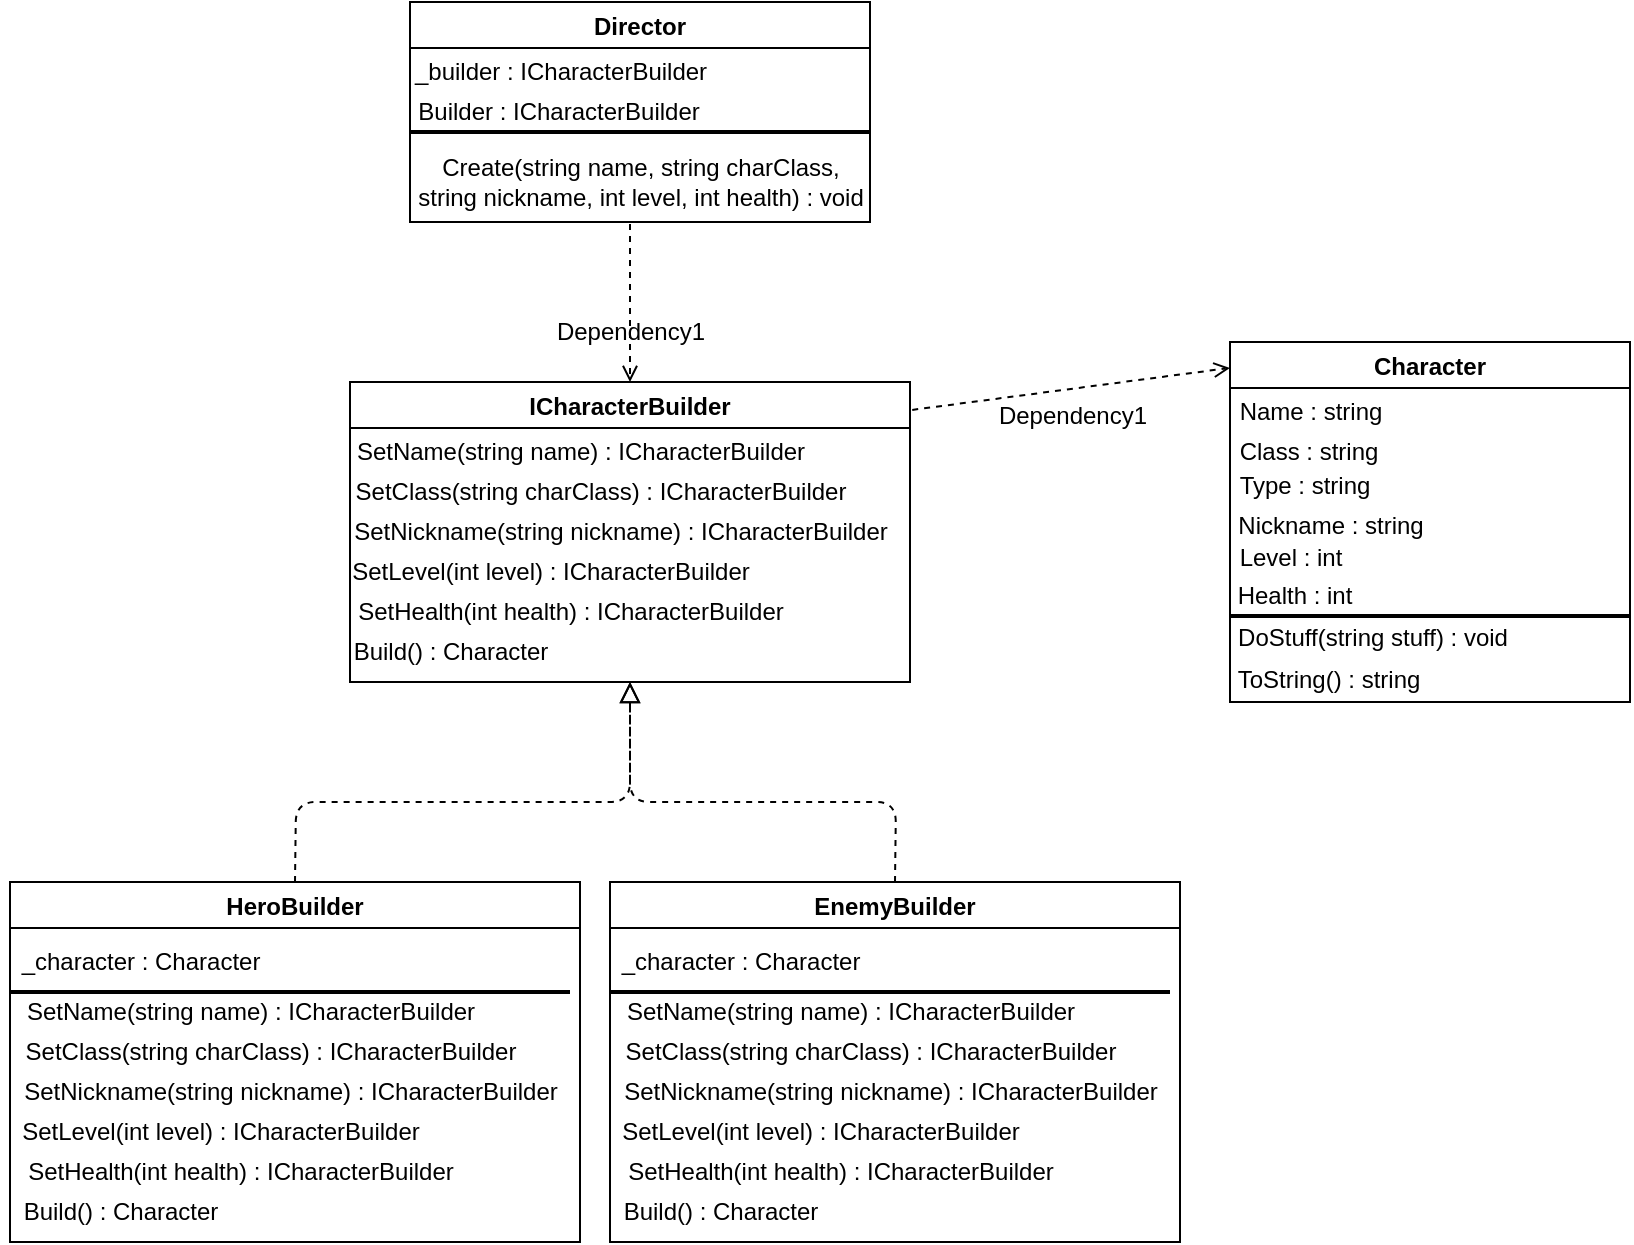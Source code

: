 <mxfile>
    <diagram id="rK07Cq7LHnfbDZBeHPGz" name="Page-1">
        <mxGraphModel dx="1934" dy="1747" grid="1" gridSize="10" guides="1" tooltips="1" connect="1" arrows="1" fold="1" page="1" pageScale="1" pageWidth="850" pageHeight="1100" math="0" shadow="0">
            <root>
                <mxCell id="0"/>
                <mxCell id="1" parent="0"/>
                <mxCell id="2" value="ICharacterBuilder" style="swimlane;" vertex="1" parent="1">
                    <mxGeometry x="170" y="70" width="280" height="150" as="geometry"/>
                </mxCell>
                <mxCell id="3" value="SetName(string name) : ICharacterBuilder" style="text;html=1;align=center;verticalAlign=middle;resizable=0;points=[];autosize=1;strokeColor=none;fillColor=none;" vertex="1" parent="2">
                    <mxGeometry x="-10" y="20" width="250" height="30" as="geometry"/>
                </mxCell>
                <mxCell id="4" value="SetClass(string charClass) : ICharacterBuilder" style="text;html=1;align=center;verticalAlign=middle;resizable=0;points=[];autosize=1;strokeColor=none;fillColor=none;" vertex="1" parent="2">
                    <mxGeometry x="-10" y="40" width="270" height="30" as="geometry"/>
                </mxCell>
                <mxCell id="5" value="SetNickname(string nickname) : ICharacterBuilder" style="text;html=1;align=center;verticalAlign=middle;resizable=0;points=[];autosize=1;strokeColor=none;fillColor=none;" vertex="1" parent="2">
                    <mxGeometry x="-10" y="60" width="290" height="30" as="geometry"/>
                </mxCell>
                <mxCell id="6" value="SetLevel(int level) : ICharacterBuilder" style="text;html=1;align=center;verticalAlign=middle;resizable=0;points=[];autosize=1;strokeColor=none;fillColor=none;" vertex="1" parent="2">
                    <mxGeometry x="-10" y="80" width="220" height="30" as="geometry"/>
                </mxCell>
                <mxCell id="7" value="SetHealth(int health) : ICharacterBuilder" style="text;html=1;align=center;verticalAlign=middle;resizable=0;points=[];autosize=1;strokeColor=none;fillColor=none;" vertex="1" parent="2">
                    <mxGeometry x="-10" y="100" width="240" height="30" as="geometry"/>
                </mxCell>
                <mxCell id="8" value="Build() : Character" style="text;html=1;align=center;verticalAlign=middle;resizable=0;points=[];autosize=1;strokeColor=none;fillColor=none;" vertex="1" parent="2">
                    <mxGeometry x="-10" y="120" width="120" height="30" as="geometry"/>
                </mxCell>
                <mxCell id="9" value="HeroBuilder" style="swimlane;" vertex="1" parent="1">
                    <mxGeometry y="320" width="285" height="180" as="geometry"/>
                </mxCell>
                <mxCell id="10" value="_character : Character" style="text;html=1;align=center;verticalAlign=middle;resizable=0;points=[];autosize=1;strokeColor=none;fillColor=none;" vertex="1" parent="9">
                    <mxGeometry x="-5" y="25" width="140" height="30" as="geometry"/>
                </mxCell>
                <mxCell id="12" value="SetName(string name) : ICharacterBuilder" style="text;html=1;align=center;verticalAlign=middle;resizable=0;points=[];autosize=1;strokeColor=none;fillColor=none;" vertex="1" parent="9">
                    <mxGeometry x="-5" y="50" width="250" height="30" as="geometry"/>
                </mxCell>
                <mxCell id="13" value="SetClass(string charClass) : ICharacterBuilder" style="text;html=1;align=center;verticalAlign=middle;resizable=0;points=[];autosize=1;strokeColor=none;fillColor=none;" vertex="1" parent="9">
                    <mxGeometry x="-5" y="70" width="270" height="30" as="geometry"/>
                </mxCell>
                <mxCell id="14" value="SetNickname(string nickname) : ICharacterBuilder" style="text;html=1;align=center;verticalAlign=middle;resizable=0;points=[];autosize=1;strokeColor=none;fillColor=none;" vertex="1" parent="9">
                    <mxGeometry x="-5" y="90" width="290" height="30" as="geometry"/>
                </mxCell>
                <mxCell id="15" value="SetLevel(int level) : ICharacterBuilder" style="text;html=1;align=center;verticalAlign=middle;resizable=0;points=[];autosize=1;strokeColor=none;fillColor=none;" vertex="1" parent="9">
                    <mxGeometry x="-5" y="110" width="220" height="30" as="geometry"/>
                </mxCell>
                <mxCell id="16" value="SetHealth(int health) : ICharacterBuilder" style="text;html=1;align=center;verticalAlign=middle;resizable=0;points=[];autosize=1;strokeColor=none;fillColor=none;" vertex="1" parent="9">
                    <mxGeometry x="-5" y="130" width="240" height="30" as="geometry"/>
                </mxCell>
                <mxCell id="17" value="Build() : Character" style="text;html=1;align=center;verticalAlign=middle;resizable=0;points=[];autosize=1;strokeColor=none;fillColor=none;" vertex="1" parent="9">
                    <mxGeometry x="-5" y="150" width="120" height="30" as="geometry"/>
                </mxCell>
                <mxCell id="18" value="" style="line;strokeWidth=2;html=1;" vertex="1" parent="9">
                    <mxGeometry y="50" width="280" height="10" as="geometry"/>
                </mxCell>
                <mxCell id="19" value="EnemyBuilder" style="swimlane;" vertex="1" parent="1">
                    <mxGeometry x="300" y="320" width="285" height="180" as="geometry"/>
                </mxCell>
                <mxCell id="20" value="_character : Character" style="text;html=1;align=center;verticalAlign=middle;resizable=0;points=[];autosize=1;strokeColor=none;fillColor=none;" vertex="1" parent="19">
                    <mxGeometry x="-5" y="25" width="140" height="30" as="geometry"/>
                </mxCell>
                <mxCell id="21" value="SetName(string name) : ICharacterBuilder" style="text;html=1;align=center;verticalAlign=middle;resizable=0;points=[];autosize=1;strokeColor=none;fillColor=none;" vertex="1" parent="19">
                    <mxGeometry x="-5" y="50" width="250" height="30" as="geometry"/>
                </mxCell>
                <mxCell id="22" value="SetClass(string charClass) : ICharacterBuilder" style="text;html=1;align=center;verticalAlign=middle;resizable=0;points=[];autosize=1;strokeColor=none;fillColor=none;" vertex="1" parent="19">
                    <mxGeometry x="-5" y="70" width="270" height="30" as="geometry"/>
                </mxCell>
                <mxCell id="23" value="SetNickname(string nickname) : ICharacterBuilder" style="text;html=1;align=center;verticalAlign=middle;resizable=0;points=[];autosize=1;strokeColor=none;fillColor=none;" vertex="1" parent="19">
                    <mxGeometry x="-5" y="90" width="290" height="30" as="geometry"/>
                </mxCell>
                <mxCell id="24" value="SetLevel(int level) : ICharacterBuilder" style="text;html=1;align=center;verticalAlign=middle;resizable=0;points=[];autosize=1;strokeColor=none;fillColor=none;" vertex="1" parent="19">
                    <mxGeometry x="-5" y="110" width="220" height="30" as="geometry"/>
                </mxCell>
                <mxCell id="25" value="SetHealth(int health) : ICharacterBuilder" style="text;html=1;align=center;verticalAlign=middle;resizable=0;points=[];autosize=1;strokeColor=none;fillColor=none;" vertex="1" parent="19">
                    <mxGeometry x="-5" y="130" width="240" height="30" as="geometry"/>
                </mxCell>
                <mxCell id="26" value="Build() : Character" style="text;html=1;align=center;verticalAlign=middle;resizable=0;points=[];autosize=1;strokeColor=none;fillColor=none;" vertex="1" parent="19">
                    <mxGeometry x="-5" y="150" width="120" height="30" as="geometry"/>
                </mxCell>
                <mxCell id="27" value="" style="line;strokeWidth=2;html=1;" vertex="1" parent="19">
                    <mxGeometry y="50" width="280" height="10" as="geometry"/>
                </mxCell>
                <mxCell id="29" value="" style="endArrow=block;startArrow=none;endFill=0;startFill=0;endSize=8;html=1;verticalAlign=bottom;dashed=1;labelBackgroundColor=none;exitX=0.5;exitY=0;exitDx=0;exitDy=0;entryX=0.5;entryY=1;entryDx=0;entryDy=0;" edge="1" parent="1" source="9" target="2">
                    <mxGeometry width="160" relative="1" as="geometry">
                        <mxPoint x="220" y="330" as="sourcePoint"/>
                        <mxPoint x="380" y="330" as="targetPoint"/>
                        <Array as="points">
                            <mxPoint x="143" y="280"/>
                            <mxPoint x="310" y="280"/>
                        </Array>
                    </mxGeometry>
                </mxCell>
                <mxCell id="30" value="" style="endArrow=block;startArrow=none;endFill=0;startFill=0;endSize=8;html=1;verticalAlign=bottom;dashed=1;labelBackgroundColor=none;exitX=0.5;exitY=0;exitDx=0;exitDy=0;" edge="1" parent="1" source="19">
                    <mxGeometry width="160" relative="1" as="geometry">
                        <mxPoint x="220" y="330" as="sourcePoint"/>
                        <mxPoint x="310" y="220" as="targetPoint"/>
                        <Array as="points">
                            <mxPoint x="443" y="280"/>
                            <mxPoint x="310" y="280"/>
                        </Array>
                    </mxGeometry>
                </mxCell>
                <mxCell id="31" value="Director" style="swimlane;" vertex="1" parent="1">
                    <mxGeometry x="200" y="-120" width="230" height="110" as="geometry"/>
                </mxCell>
                <mxCell id="32" value="_builder : ICharacterBuilder" style="text;html=1;align=center;verticalAlign=middle;resizable=0;points=[];autosize=1;strokeColor=none;fillColor=none;" vertex="1" parent="31">
                    <mxGeometry x="-10" y="20" width="170" height="30" as="geometry"/>
                </mxCell>
                <mxCell id="33" value="Builder : ICharacterBuilder" style="text;html=1;align=center;verticalAlign=middle;resizable=0;points=[];autosize=1;strokeColor=none;fillColor=none;" vertex="1" parent="31">
                    <mxGeometry x="-6" y="40" width="160" height="30" as="geometry"/>
                </mxCell>
                <mxCell id="34" value="Create(string name, string charClass, &lt;br&gt;string nickname, int level, int health) : void" style="text;html=1;align=center;verticalAlign=middle;resizable=0;points=[];autosize=1;strokeColor=none;fillColor=none;" vertex="1" parent="31">
                    <mxGeometry x="-10" y="70" width="250" height="40" as="geometry"/>
                </mxCell>
                <mxCell id="35" value="" style="line;strokeWidth=2;html=1;" vertex="1" parent="31">
                    <mxGeometry y="60" width="230" height="10" as="geometry"/>
                </mxCell>
                <mxCell id="36" value="Character" style="swimlane;" vertex="1" parent="1">
                    <mxGeometry x="610" y="50" width="200" height="180" as="geometry"/>
                </mxCell>
                <mxCell id="37" value="Name : string" style="text;html=1;align=center;verticalAlign=middle;resizable=0;points=[];autosize=1;strokeColor=none;fillColor=none;" vertex="1" parent="36">
                    <mxGeometry x="-5" y="20" width="90" height="30" as="geometry"/>
                </mxCell>
                <mxCell id="38" value="Class : string" style="text;html=1;align=center;verticalAlign=middle;resizable=0;points=[];autosize=1;strokeColor=none;fillColor=none;" vertex="1" parent="36">
                    <mxGeometry x="-6" y="40" width="90" height="30" as="geometry"/>
                </mxCell>
                <mxCell id="39" value="Type : string" style="text;html=1;align=center;verticalAlign=middle;resizable=0;points=[];autosize=1;strokeColor=none;fillColor=none;" vertex="1" parent="36">
                    <mxGeometry x="-8" y="57" width="90" height="30" as="geometry"/>
                </mxCell>
                <mxCell id="40" value="Nickname : string" style="text;html=1;align=center;verticalAlign=middle;resizable=0;points=[];autosize=1;strokeColor=none;fillColor=none;" vertex="1" parent="36">
                    <mxGeometry x="-10" y="77" width="120" height="30" as="geometry"/>
                </mxCell>
                <mxCell id="41" value="Level : int" style="text;html=1;align=center;verticalAlign=middle;resizable=0;points=[];autosize=1;strokeColor=none;fillColor=none;" vertex="1" parent="36">
                    <mxGeometry x="-5" y="93" width="70" height="30" as="geometry"/>
                </mxCell>
                <mxCell id="42" value="Health : int" style="text;html=1;align=center;verticalAlign=middle;resizable=0;points=[];autosize=1;strokeColor=none;fillColor=none;" vertex="1" parent="36">
                    <mxGeometry x="-8" y="112" width="80" height="30" as="geometry"/>
                </mxCell>
                <mxCell id="43" value="DoStuff(string stuff) : void" style="text;html=1;align=center;verticalAlign=middle;resizable=0;points=[];autosize=1;strokeColor=none;fillColor=none;" vertex="1" parent="36">
                    <mxGeometry x="-9" y="133" width="160" height="30" as="geometry"/>
                </mxCell>
                <mxCell id="44" value="ToString() : string" style="text;html=1;align=center;verticalAlign=middle;resizable=0;points=[];autosize=1;strokeColor=none;fillColor=none;" vertex="1" parent="36">
                    <mxGeometry x="-6" y="154" width="110" height="30" as="geometry"/>
                </mxCell>
                <mxCell id="45" value="" style="line;strokeWidth=2;html=1;" vertex="1" parent="36">
                    <mxGeometry y="132" width="200" height="10" as="geometry"/>
                </mxCell>
                <mxCell id="46" value="" style="endArrow=open;html=1;rounded=0;align=center;verticalAlign=bottom;dashed=1;endFill=0;labelBackgroundColor=none;exitX=0.48;exitY=1.025;exitDx=0;exitDy=0;exitPerimeter=0;entryX=0.5;entryY=0;entryDx=0;entryDy=0;" edge="1" parent="1" source="34" target="2">
                    <mxGeometry relative="1" as="geometry">
                        <mxPoint x="360" y="120" as="sourcePoint"/>
                        <mxPoint x="520" y="120" as="targetPoint"/>
                    </mxGeometry>
                </mxCell>
                <mxCell id="47" value="Dependency1" style="resizable=0;html=1;align=center;verticalAlign=top;labelBackgroundColor=none;" connectable="0" vertex="1" parent="46">
                    <mxGeometry relative="1" as="geometry"/>
                </mxCell>
                <mxCell id="48" value="" style="endArrow=open;html=1;rounded=0;align=center;verticalAlign=bottom;dashed=1;endFill=0;labelBackgroundColor=none;exitX=1.004;exitY=0.093;exitDx=0;exitDy=0;exitPerimeter=0;entryX=0;entryY=0.072;entryDx=0;entryDy=0;entryPerimeter=0;" edge="1" parent="1" source="2" target="36">
                    <mxGeometry relative="1" as="geometry">
                        <mxPoint x="360" y="120" as="sourcePoint"/>
                        <mxPoint x="520" y="120" as="targetPoint"/>
                    </mxGeometry>
                </mxCell>
                <mxCell id="49" value="Dependency1" style="resizable=0;html=1;align=center;verticalAlign=top;labelBackgroundColor=none;" connectable="0" vertex="1" parent="48">
                    <mxGeometry relative="1" as="geometry"/>
                </mxCell>
            </root>
        </mxGraphModel>
    </diagram>
</mxfile>